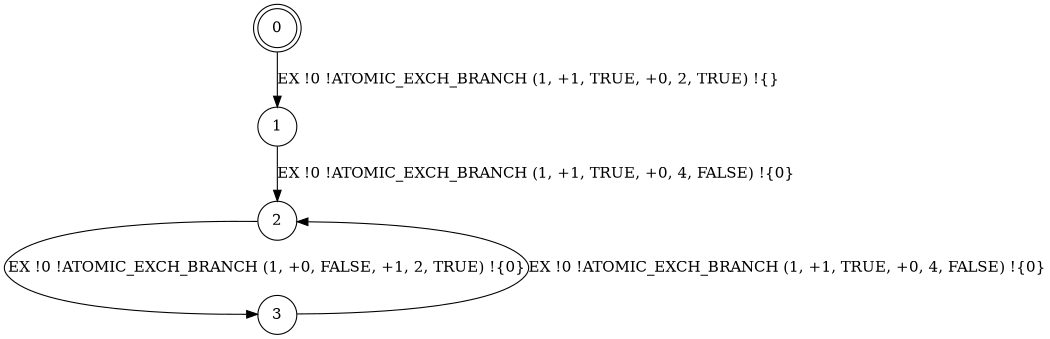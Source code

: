 digraph BCG {
size = "7, 10.5";
center = TRUE;
node [shape = circle];
0 [peripheries = 2];
0 -> 1 [label = "EX !0 !ATOMIC_EXCH_BRANCH (1, +1, TRUE, +0, 2, TRUE) !{}"];
1 -> 2 [label = "EX !0 !ATOMIC_EXCH_BRANCH (1, +1, TRUE, +0, 4, FALSE) !{0}"];
2 -> 3 [label = "EX !0 !ATOMIC_EXCH_BRANCH (1, +0, FALSE, +1, 2, TRUE) !{0}"];
3 -> 2 [label = "EX !0 !ATOMIC_EXCH_BRANCH (1, +1, TRUE, +0, 4, FALSE) !{0}"];
}
